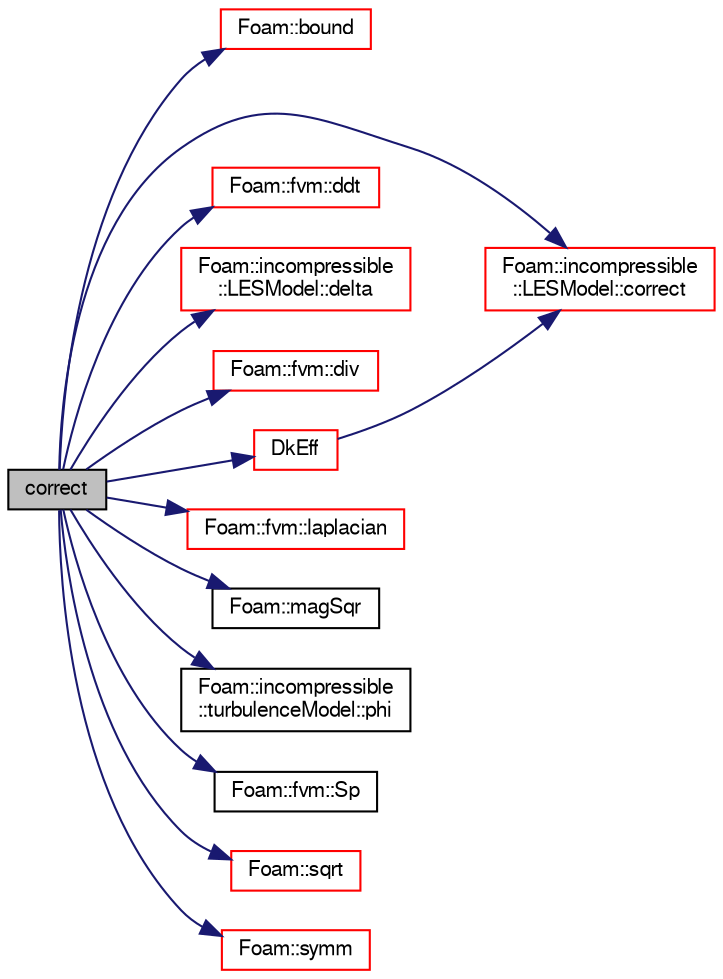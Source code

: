 digraph "correct"
{
  bgcolor="transparent";
  edge [fontname="FreeSans",fontsize="10",labelfontname="FreeSans",labelfontsize="10"];
  node [fontname="FreeSans",fontsize="10",shape=record];
  rankdir="LR";
  Node737 [label="correct",height=0.2,width=0.4,color="black", fillcolor="grey75", style="filled", fontcolor="black"];
  Node737 -> Node738 [color="midnightblue",fontsize="10",style="solid",fontname="FreeSans"];
  Node738 [label="Foam::bound",height=0.2,width=0.4,color="red",URL="$a21124.html#a334b2a2d0ce7997d360f7a018174a077",tooltip="Bound the given scalar field if it has gone unbounded. "];
  Node737 -> Node1052 [color="midnightblue",fontsize="10",style="solid",fontname="FreeSans"];
  Node1052 [label="Foam::incompressible\l::LESModel::correct",height=0.2,width=0.4,color="red",URL="$a30874.html#a3ae44b28050c3aa494c1d8e18cf618c1",tooltip="Correct Eddy-Viscosity and related properties. "];
  Node737 -> Node1055 [color="midnightblue",fontsize="10",style="solid",fontname="FreeSans"];
  Node1055 [label="Foam::fvm::ddt",height=0.2,width=0.4,color="red",URL="$a21135.html#a2d88eca98ab69b84af7ddb96e35f5a44"];
  Node737 -> Node1056 [color="midnightblue",fontsize="10",style="solid",fontname="FreeSans"];
  Node1056 [label="Foam::incompressible\l::LESModel::delta",height=0.2,width=0.4,color="red",URL="$a30874.html#a5673fef691ba7a897c8043a8fc9a4ce0",tooltip="Access function to filter width. "];
  Node737 -> Node1058 [color="midnightblue",fontsize="10",style="solid",fontname="FreeSans"];
  Node1058 [label="Foam::fvm::div",height=0.2,width=0.4,color="red",URL="$a21135.html#a058dd4757c11ae656c8d576632b33d25"];
  Node737 -> Node1067 [color="midnightblue",fontsize="10",style="solid",fontname="FreeSans"];
  Node1067 [label="DkEff",height=0.2,width=0.4,color="red",URL="$a30854.html#a1faa4b448524c4de622637dc51aa4a30",tooltip="Return the effective diffusivity for k. "];
  Node1067 -> Node1052 [color="midnightblue",fontsize="10",style="solid",fontname="FreeSans"];
  Node737 -> Node1167 [color="midnightblue",fontsize="10",style="solid",fontname="FreeSans"];
  Node1167 [label="Foam::fvm::laplacian",height=0.2,width=0.4,color="red",URL="$a21135.html#a05679b154654e47e9f1e2fbd2bc0bae0"];
  Node737 -> Node1168 [color="midnightblue",fontsize="10",style="solid",fontname="FreeSans"];
  Node1168 [label="Foam::magSqr",height=0.2,width=0.4,color="black",URL="$a21124.html#ae6fff2c6981e6d9618aa5038e69def6e"];
  Node737 -> Node1169 [color="midnightblue",fontsize="10",style="solid",fontname="FreeSans"];
  Node1169 [label="Foam::incompressible\l::turbulenceModel::phi",height=0.2,width=0.4,color="black",URL="$a31102.html#afa376adc6cc59952d2f6f2ad38bba068",tooltip="Access function to flux field. "];
  Node737 -> Node1170 [color="midnightblue",fontsize="10",style="solid",fontname="FreeSans"];
  Node1170 [label="Foam::fvm::Sp",height=0.2,width=0.4,color="black",URL="$a21135.html#a67e0938495ebeac7ad57361957720554"];
  Node737 -> Node1171 [color="midnightblue",fontsize="10",style="solid",fontname="FreeSans"];
  Node1171 [label="Foam::sqrt",height=0.2,width=0.4,color="red",URL="$a21124.html#a8616bd62eebf2342a80222fecb1bda71"];
  Node737 -> Node1172 [color="midnightblue",fontsize="10",style="solid",fontname="FreeSans"];
  Node1172 [label="Foam::symm",height=0.2,width=0.4,color="red",URL="$a21124.html#a112755faabb5ff081d7a25a936a1d3c4"];
}
